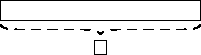 struct Shape {
  void draw();
  real area();
}
Shape rectangle(real w, real h) {
  Shape s=new Shape;
  s.draw = new void () {
  draw((0,0)--(w,0)--(w,h)--(0,h)--cycle); };
  s.area = new real () { return w*h; };
  return s;
}
Shape box() {
  Shape s=new Shape;
  s.draw = new void () {
  draw((47,-10)--(53,-10)--(53,-17)--(47,-17)--cycle); };
  s.area = new real () { return 49; };
  return s;
}
rectangle(100,10).draw();
path p=brace((100,-2), (0,-2),5);
draw(p,dashed);
box().draw();
